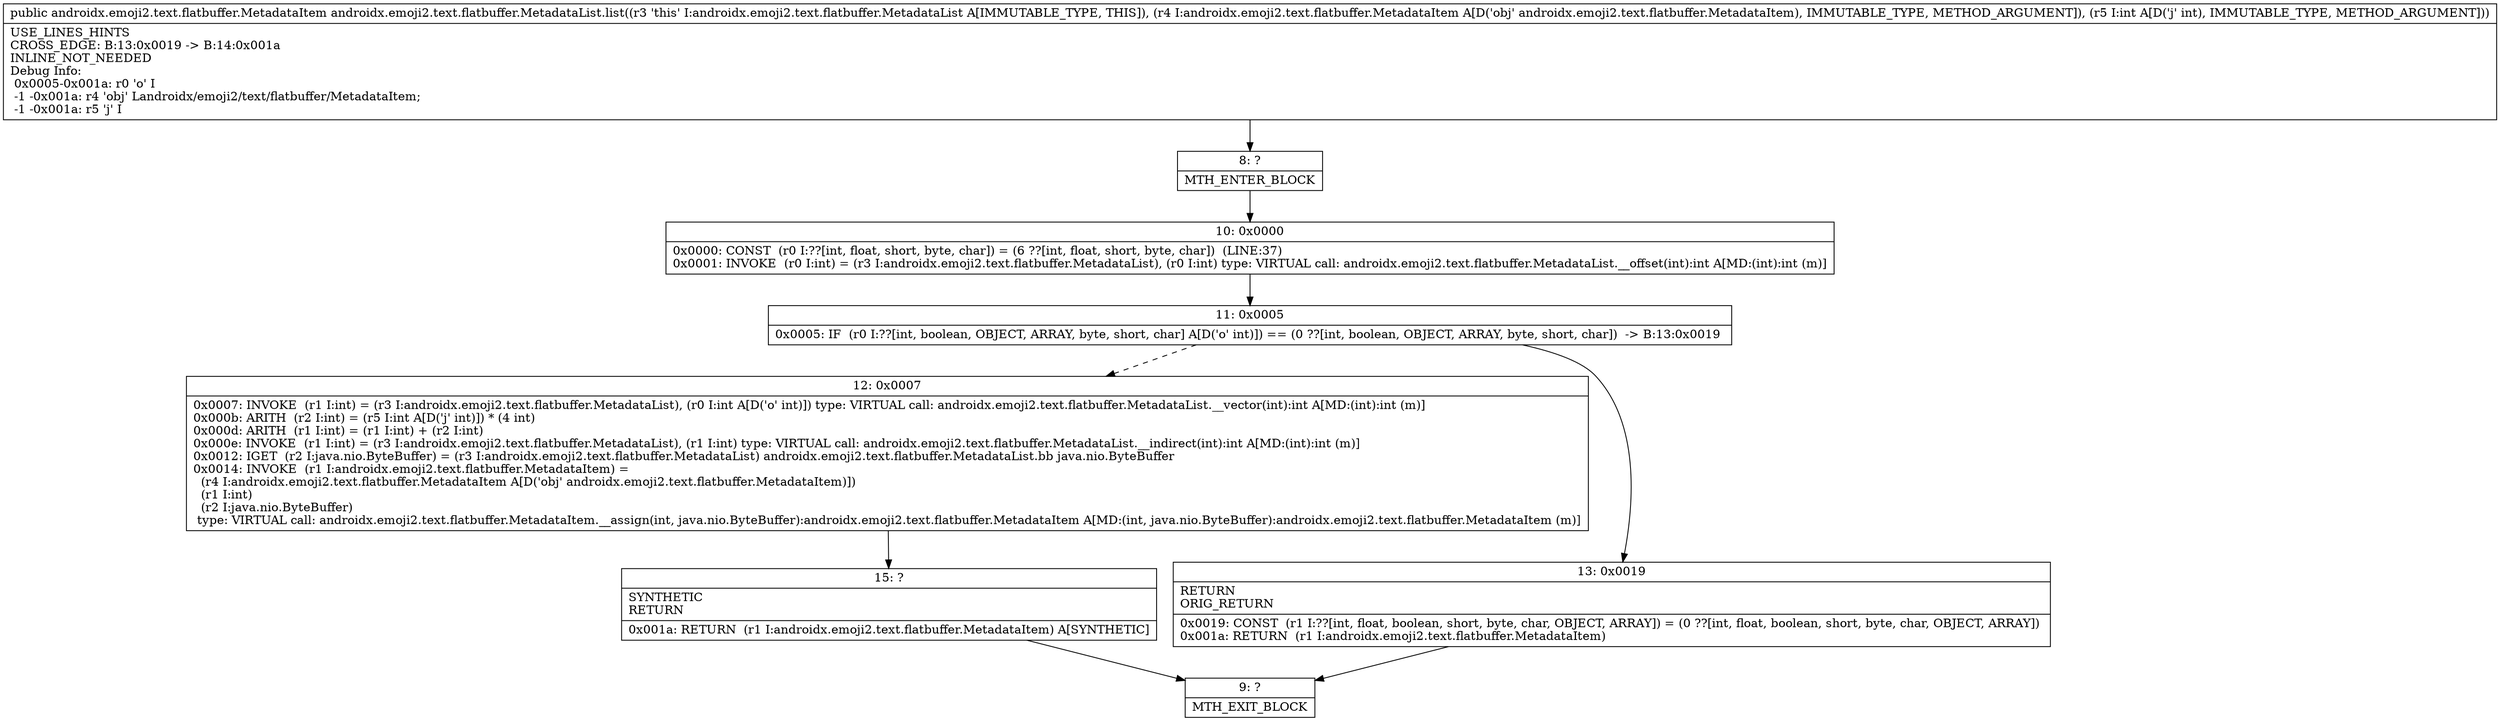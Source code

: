 digraph "CFG forandroidx.emoji2.text.flatbuffer.MetadataList.list(Landroidx\/emoji2\/text\/flatbuffer\/MetadataItem;I)Landroidx\/emoji2\/text\/flatbuffer\/MetadataItem;" {
Node_8 [shape=record,label="{8\:\ ?|MTH_ENTER_BLOCK\l}"];
Node_10 [shape=record,label="{10\:\ 0x0000|0x0000: CONST  (r0 I:??[int, float, short, byte, char]) = (6 ??[int, float, short, byte, char])  (LINE:37)\l0x0001: INVOKE  (r0 I:int) = (r3 I:androidx.emoji2.text.flatbuffer.MetadataList), (r0 I:int) type: VIRTUAL call: androidx.emoji2.text.flatbuffer.MetadataList.__offset(int):int A[MD:(int):int (m)]\l}"];
Node_11 [shape=record,label="{11\:\ 0x0005|0x0005: IF  (r0 I:??[int, boolean, OBJECT, ARRAY, byte, short, char] A[D('o' int)]) == (0 ??[int, boolean, OBJECT, ARRAY, byte, short, char])  \-\> B:13:0x0019 \l}"];
Node_12 [shape=record,label="{12\:\ 0x0007|0x0007: INVOKE  (r1 I:int) = (r3 I:androidx.emoji2.text.flatbuffer.MetadataList), (r0 I:int A[D('o' int)]) type: VIRTUAL call: androidx.emoji2.text.flatbuffer.MetadataList.__vector(int):int A[MD:(int):int (m)]\l0x000b: ARITH  (r2 I:int) = (r5 I:int A[D('j' int)]) * (4 int) \l0x000d: ARITH  (r1 I:int) = (r1 I:int) + (r2 I:int) \l0x000e: INVOKE  (r1 I:int) = (r3 I:androidx.emoji2.text.flatbuffer.MetadataList), (r1 I:int) type: VIRTUAL call: androidx.emoji2.text.flatbuffer.MetadataList.__indirect(int):int A[MD:(int):int (m)]\l0x0012: IGET  (r2 I:java.nio.ByteBuffer) = (r3 I:androidx.emoji2.text.flatbuffer.MetadataList) androidx.emoji2.text.flatbuffer.MetadataList.bb java.nio.ByteBuffer \l0x0014: INVOKE  (r1 I:androidx.emoji2.text.flatbuffer.MetadataItem) = \l  (r4 I:androidx.emoji2.text.flatbuffer.MetadataItem A[D('obj' androidx.emoji2.text.flatbuffer.MetadataItem)])\l  (r1 I:int)\l  (r2 I:java.nio.ByteBuffer)\l type: VIRTUAL call: androidx.emoji2.text.flatbuffer.MetadataItem.__assign(int, java.nio.ByteBuffer):androidx.emoji2.text.flatbuffer.MetadataItem A[MD:(int, java.nio.ByteBuffer):androidx.emoji2.text.flatbuffer.MetadataItem (m)]\l}"];
Node_15 [shape=record,label="{15\:\ ?|SYNTHETIC\lRETURN\l|0x001a: RETURN  (r1 I:androidx.emoji2.text.flatbuffer.MetadataItem) A[SYNTHETIC]\l}"];
Node_9 [shape=record,label="{9\:\ ?|MTH_EXIT_BLOCK\l}"];
Node_13 [shape=record,label="{13\:\ 0x0019|RETURN\lORIG_RETURN\l|0x0019: CONST  (r1 I:??[int, float, boolean, short, byte, char, OBJECT, ARRAY]) = (0 ??[int, float, boolean, short, byte, char, OBJECT, ARRAY]) \l0x001a: RETURN  (r1 I:androidx.emoji2.text.flatbuffer.MetadataItem) \l}"];
MethodNode[shape=record,label="{public androidx.emoji2.text.flatbuffer.MetadataItem androidx.emoji2.text.flatbuffer.MetadataList.list((r3 'this' I:androidx.emoji2.text.flatbuffer.MetadataList A[IMMUTABLE_TYPE, THIS]), (r4 I:androidx.emoji2.text.flatbuffer.MetadataItem A[D('obj' androidx.emoji2.text.flatbuffer.MetadataItem), IMMUTABLE_TYPE, METHOD_ARGUMENT]), (r5 I:int A[D('j' int), IMMUTABLE_TYPE, METHOD_ARGUMENT]))  | USE_LINES_HINTS\lCROSS_EDGE: B:13:0x0019 \-\> B:14:0x001a\lINLINE_NOT_NEEDED\lDebug Info:\l  0x0005\-0x001a: r0 'o' I\l  \-1 \-0x001a: r4 'obj' Landroidx\/emoji2\/text\/flatbuffer\/MetadataItem;\l  \-1 \-0x001a: r5 'j' I\l}"];
MethodNode -> Node_8;Node_8 -> Node_10;
Node_10 -> Node_11;
Node_11 -> Node_12[style=dashed];
Node_11 -> Node_13;
Node_12 -> Node_15;
Node_15 -> Node_9;
Node_13 -> Node_9;
}

